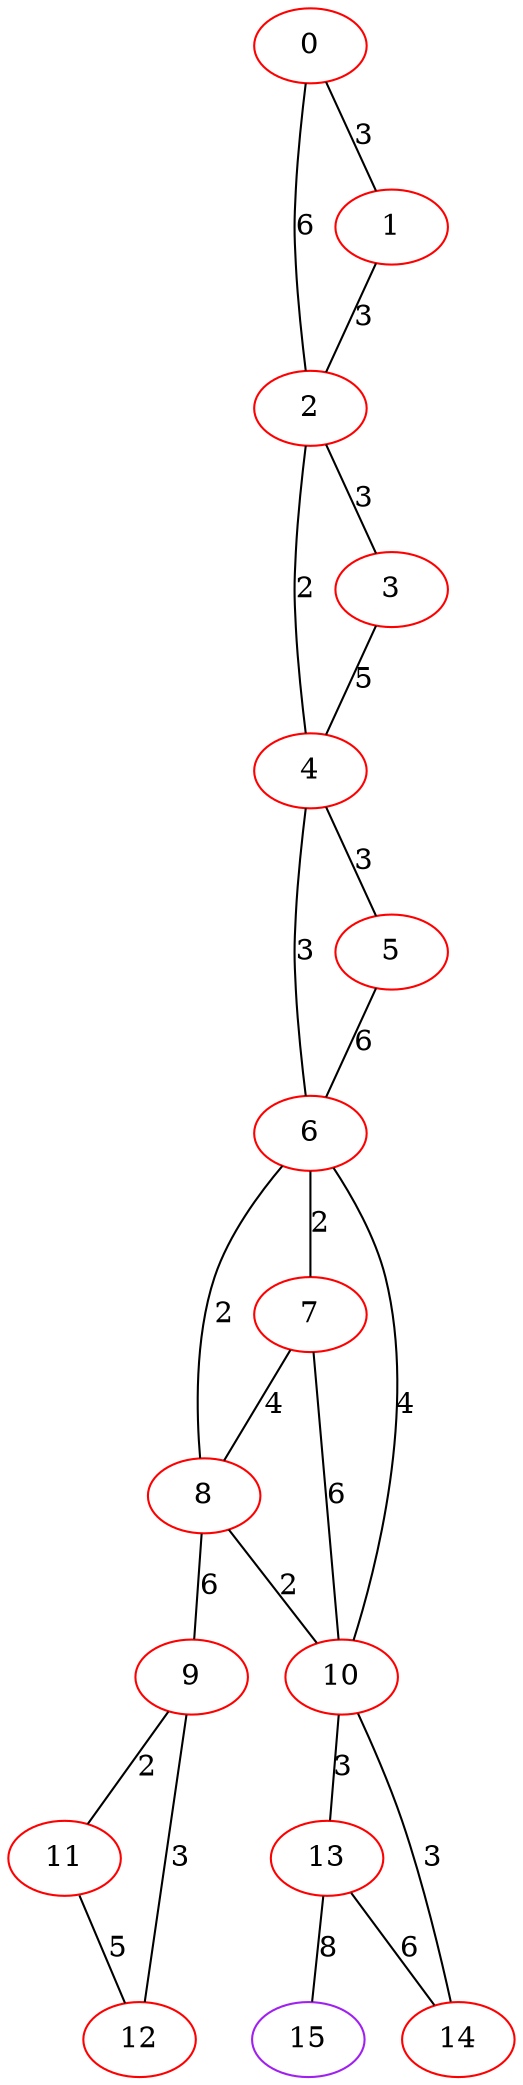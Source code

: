 graph "" {
0 [color=red, weight=1];
1 [color=red, weight=1];
2 [color=red, weight=1];
3 [color=red, weight=1];
4 [color=red, weight=1];
5 [color=red, weight=1];
6 [color=red, weight=1];
7 [color=red, weight=1];
8 [color=red, weight=1];
9 [color=red, weight=1];
10 [color=red, weight=1];
11 [color=red, weight=1];
12 [color=red, weight=1];
13 [color=red, weight=1];
14 [color=red, weight=1];
15 [color=purple, weight=4];
0 -- 1  [key=0, label=3];
0 -- 2  [key=0, label=6];
1 -- 2  [key=0, label=3];
2 -- 3  [key=0, label=3];
2 -- 4  [key=0, label=2];
3 -- 4  [key=0, label=5];
4 -- 5  [key=0, label=3];
4 -- 6  [key=0, label=3];
5 -- 6  [key=0, label=6];
6 -- 8  [key=0, label=2];
6 -- 10  [key=0, label=4];
6 -- 7  [key=0, label=2];
7 -- 8  [key=0, label=4];
7 -- 10  [key=0, label=6];
8 -- 9  [key=0, label=6];
8 -- 10  [key=0, label=2];
9 -- 11  [key=0, label=2];
9 -- 12  [key=0, label=3];
10 -- 13  [key=0, label=3];
10 -- 14  [key=0, label=3];
11 -- 12  [key=0, label=5];
13 -- 14  [key=0, label=6];
13 -- 15  [key=0, label=8];
}
